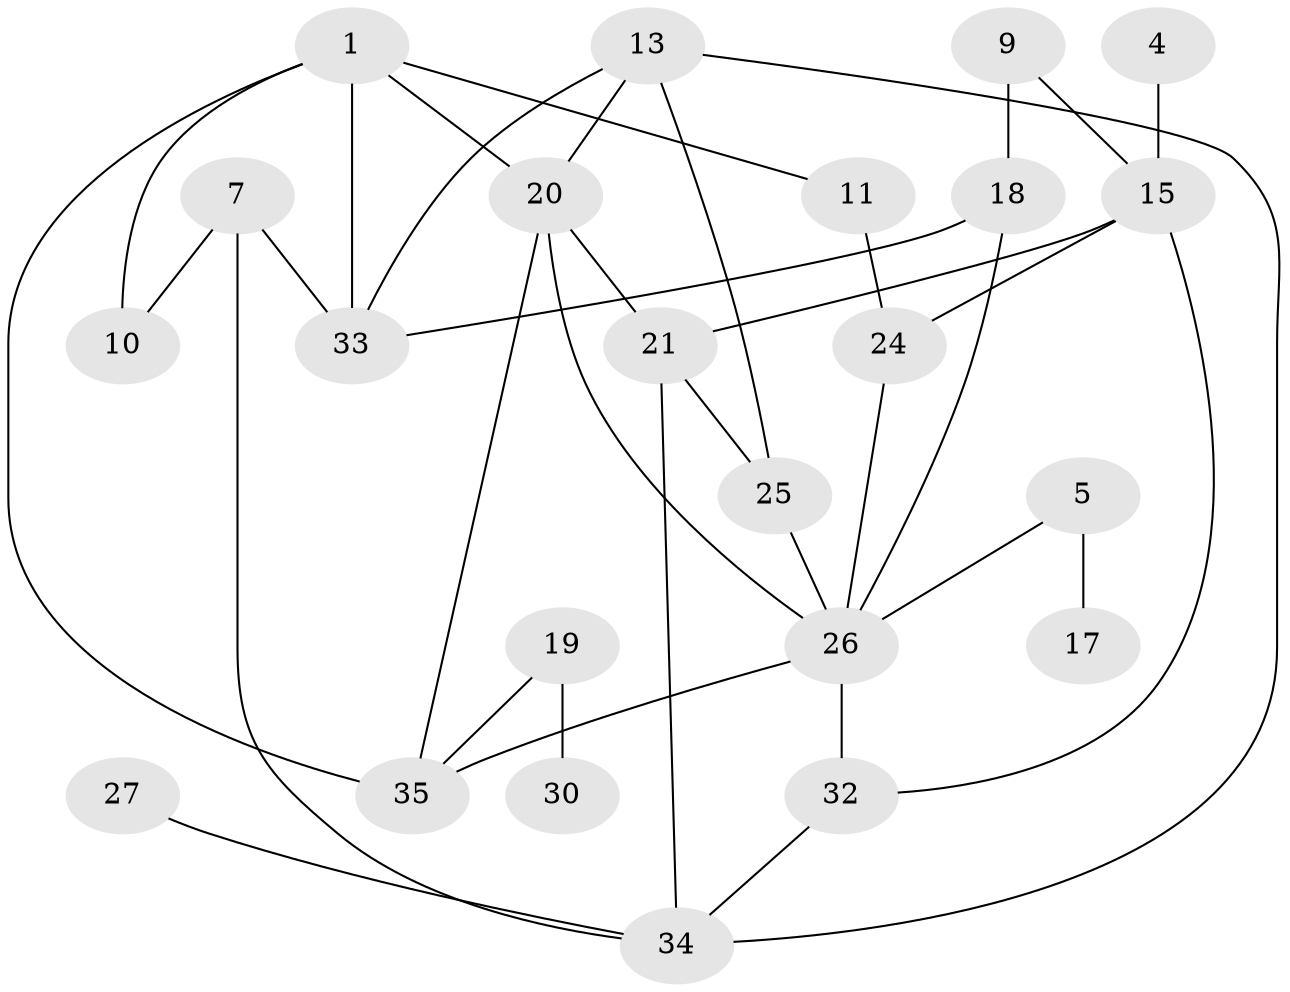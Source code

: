 // original degree distribution, {4: 0.13043478260869565, 3: 0.21739130434782608, 0: 0.15942028985507245, 1: 0.18840579710144928, 2: 0.2898550724637681, 6: 0.014492753623188406}
// Generated by graph-tools (version 1.1) at 2025/49/03/09/25 03:49:11]
// undirected, 23 vertices, 36 edges
graph export_dot {
graph [start="1"]
  node [color=gray90,style=filled];
  1;
  4;
  5;
  7;
  9;
  10;
  11;
  13;
  15;
  17;
  18;
  19;
  20;
  21;
  24;
  25;
  26;
  27;
  30;
  32;
  33;
  34;
  35;
  1 -- 10 [weight=1.0];
  1 -- 11 [weight=1.0];
  1 -- 20 [weight=1.0];
  1 -- 33 [weight=1.0];
  1 -- 35 [weight=1.0];
  4 -- 15 [weight=1.0];
  5 -- 17 [weight=1.0];
  5 -- 26 [weight=1.0];
  7 -- 10 [weight=1.0];
  7 -- 33 [weight=1.0];
  7 -- 34 [weight=1.0];
  9 -- 15 [weight=1.0];
  9 -- 18 [weight=1.0];
  11 -- 24 [weight=1.0];
  13 -- 20 [weight=1.0];
  13 -- 25 [weight=1.0];
  13 -- 33 [weight=1.0];
  13 -- 34 [weight=1.0];
  15 -- 21 [weight=1.0];
  15 -- 24 [weight=1.0];
  15 -- 32 [weight=1.0];
  18 -- 26 [weight=1.0];
  18 -- 33 [weight=1.0];
  19 -- 30 [weight=1.0];
  19 -- 35 [weight=1.0];
  20 -- 21 [weight=1.0];
  20 -- 26 [weight=1.0];
  20 -- 35 [weight=1.0];
  21 -- 25 [weight=1.0];
  21 -- 34 [weight=1.0];
  24 -- 26 [weight=1.0];
  25 -- 26 [weight=1.0];
  26 -- 32 [weight=1.0];
  26 -- 35 [weight=1.0];
  27 -- 34 [weight=1.0];
  32 -- 34 [weight=1.0];
}
